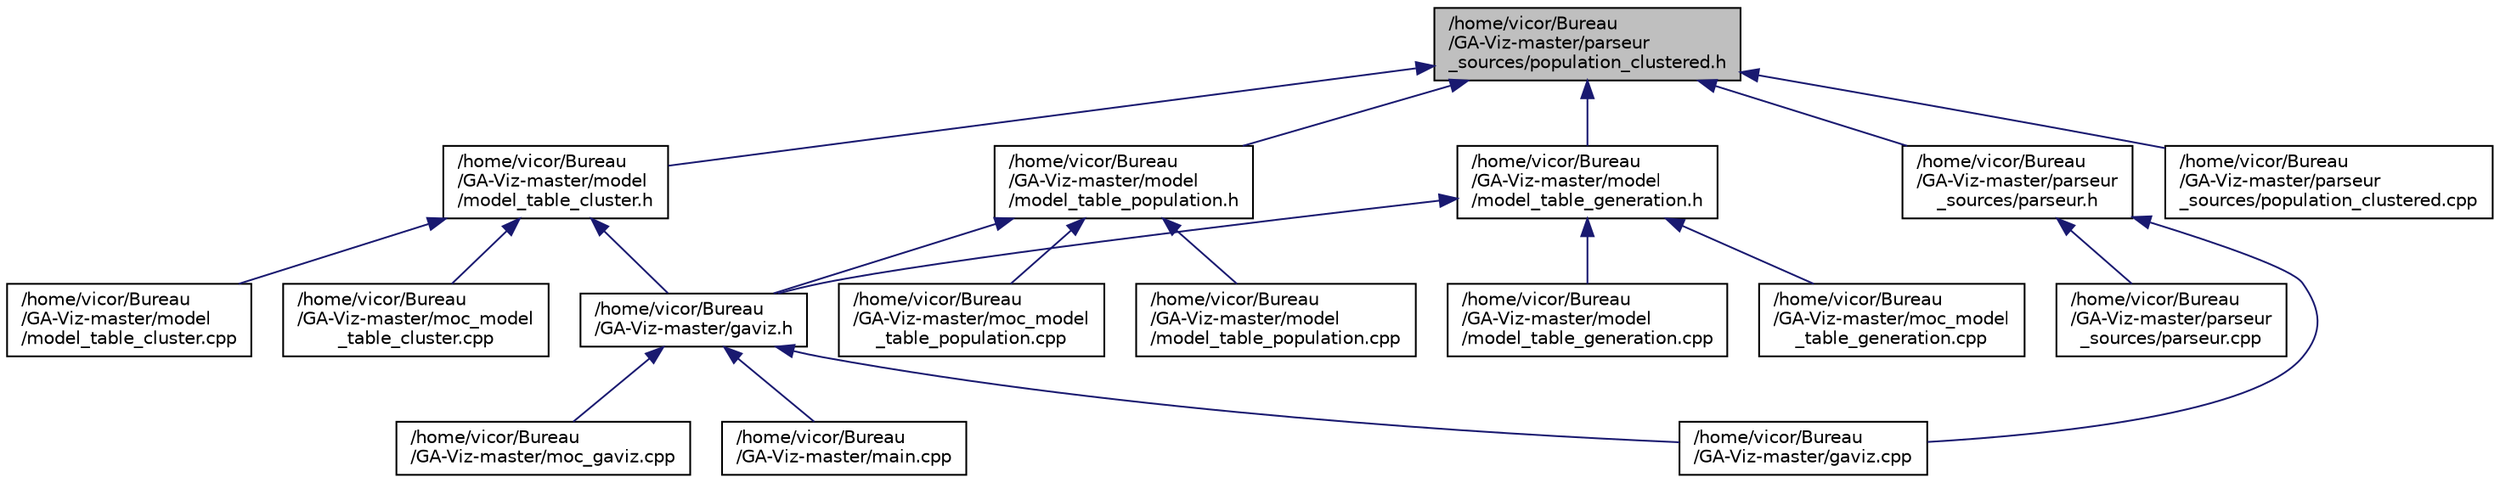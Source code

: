 digraph "/home/vicor/Bureau/GA-Viz-master/parseur_sources/population_clustered.h"
{
  edge [fontname="Helvetica",fontsize="10",labelfontname="Helvetica",labelfontsize="10"];
  node [fontname="Helvetica",fontsize="10",shape=record];
  Node8 [label="/home/vicor/Bureau\l/GA-Viz-master/parseur\l_sources/population_clustered.h",height=0.2,width=0.4,color="black", fillcolor="grey75", style="filled", fontcolor="black"];
  Node8 -> Node9 [dir="back",color="midnightblue",fontsize="10",style="solid"];
  Node9 [label="/home/vicor/Bureau\l/GA-Viz-master/model\l/model_table_cluster.h",height=0.2,width=0.4,color="black", fillcolor="white", style="filled",URL="$model__table__cluster_8h.html"];
  Node9 -> Node10 [dir="back",color="midnightblue",fontsize="10",style="solid"];
  Node10 [label="/home/vicor/Bureau\l/GA-Viz-master/gaviz.h",height=0.2,width=0.4,color="black", fillcolor="white", style="filled",URL="$gaviz_8h.html"];
  Node10 -> Node11 [dir="back",color="midnightblue",fontsize="10",style="solid"];
  Node11 [label="/home/vicor/Bureau\l/GA-Viz-master/gaviz.cpp",height=0.2,width=0.4,color="black", fillcolor="white", style="filled",URL="$gaviz_8cpp.html"];
  Node10 -> Node12 [dir="back",color="midnightblue",fontsize="10",style="solid"];
  Node12 [label="/home/vicor/Bureau\l/GA-Viz-master/main.cpp",height=0.2,width=0.4,color="black", fillcolor="white", style="filled",URL="$main_8cpp.html"];
  Node10 -> Node13 [dir="back",color="midnightblue",fontsize="10",style="solid"];
  Node13 [label="/home/vicor/Bureau\l/GA-Viz-master/moc_gaviz.cpp",height=0.2,width=0.4,color="black", fillcolor="white", style="filled",URL="$moc__gaviz_8cpp.html"];
  Node9 -> Node14 [dir="back",color="midnightblue",fontsize="10",style="solid"];
  Node14 [label="/home/vicor/Bureau\l/GA-Viz-master/moc_model\l_table_cluster.cpp",height=0.2,width=0.4,color="black", fillcolor="white", style="filled",URL="$moc__model__table__cluster_8cpp.html"];
  Node9 -> Node15 [dir="back",color="midnightblue",fontsize="10",style="solid"];
  Node15 [label="/home/vicor/Bureau\l/GA-Viz-master/model\l/model_table_cluster.cpp",height=0.2,width=0.4,color="black", fillcolor="white", style="filled",URL="$model__table__cluster_8cpp.html"];
  Node8 -> Node16 [dir="back",color="midnightblue",fontsize="10",style="solid"];
  Node16 [label="/home/vicor/Bureau\l/GA-Viz-master/model\l/model_table_population.h",height=0.2,width=0.4,color="black", fillcolor="white", style="filled",URL="$model__table__population_8h.html"];
  Node16 -> Node10 [dir="back",color="midnightblue",fontsize="10",style="solid"];
  Node16 -> Node17 [dir="back",color="midnightblue",fontsize="10",style="solid"];
  Node17 [label="/home/vicor/Bureau\l/GA-Viz-master/moc_model\l_table_population.cpp",height=0.2,width=0.4,color="black", fillcolor="white", style="filled",URL="$moc__model__table__population_8cpp.html"];
  Node16 -> Node18 [dir="back",color="midnightblue",fontsize="10",style="solid"];
  Node18 [label="/home/vicor/Bureau\l/GA-Viz-master/model\l/model_table_population.cpp",height=0.2,width=0.4,color="black", fillcolor="white", style="filled",URL="$model__table__population_8cpp.html"];
  Node8 -> Node19 [dir="back",color="midnightblue",fontsize="10",style="solid"];
  Node19 [label="/home/vicor/Bureau\l/GA-Viz-master/model\l/model_table_generation.h",height=0.2,width=0.4,color="black", fillcolor="white", style="filled",URL="$model__table__generation_8h.html"];
  Node19 -> Node10 [dir="back",color="midnightblue",fontsize="10",style="solid"];
  Node19 -> Node20 [dir="back",color="midnightblue",fontsize="10",style="solid"];
  Node20 [label="/home/vicor/Bureau\l/GA-Viz-master/moc_model\l_table_generation.cpp",height=0.2,width=0.4,color="black", fillcolor="white", style="filled",URL="$moc__model__table__generation_8cpp.html"];
  Node19 -> Node21 [dir="back",color="midnightblue",fontsize="10",style="solid"];
  Node21 [label="/home/vicor/Bureau\l/GA-Viz-master/model\l/model_table_generation.cpp",height=0.2,width=0.4,color="black", fillcolor="white", style="filled",URL="$model__table__generation_8cpp.html"];
  Node8 -> Node22 [dir="back",color="midnightblue",fontsize="10",style="solid"];
  Node22 [label="/home/vicor/Bureau\l/GA-Viz-master/parseur\l_sources/parseur.h",height=0.2,width=0.4,color="black", fillcolor="white", style="filled",URL="$parseur_8h.html"];
  Node22 -> Node11 [dir="back",color="midnightblue",fontsize="10",style="solid"];
  Node22 -> Node23 [dir="back",color="midnightblue",fontsize="10",style="solid"];
  Node23 [label="/home/vicor/Bureau\l/GA-Viz-master/parseur\l_sources/parseur.cpp",height=0.2,width=0.4,color="black", fillcolor="white", style="filled",URL="$parseur_8cpp.html"];
  Node8 -> Node24 [dir="back",color="midnightblue",fontsize="10",style="solid"];
  Node24 [label="/home/vicor/Bureau\l/GA-Viz-master/parseur\l_sources/population_clustered.cpp",height=0.2,width=0.4,color="black", fillcolor="white", style="filled",URL="$population__clustered_8cpp.html"];
}
